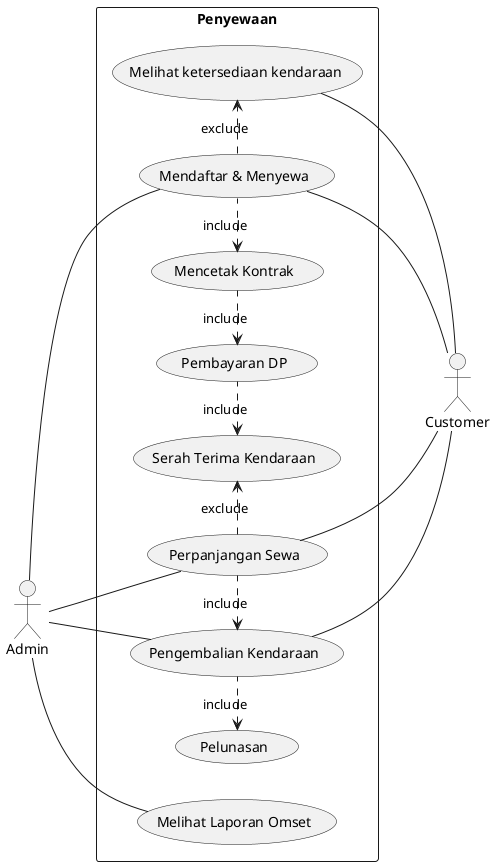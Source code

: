 @startuml contoh

left to right direction
skinparam packageStyle rectangle

actor "Admin" as acadmin
actor "Customer" as accustomer

rectangle "Penyewaan" {

    usecase "Melihat ketersediaan kendaraan" as todo1
    usecase "Mendaftar & Menyewa" as todo2
    usecase "Mencetak Kontrak" as todo3
    usecase "Pembayaran DP" as todo4
    usecase "Serah Terima Kendaraan" as todo5
    usecase "Perpanjangan Sewa" as todo6
    usecase "Pengembalian Kendaraan" as todo7
    usecase "Pelunasan" as todo8
    usecase "Melihat Laporan Omset" as todo9

    todo1 -- accustomer
    acadmin -- todo2
    todo2 -- accustomer
    acadmin -- todo6
    todo6 -- accustomer
    acadmin -- todo7
    todo7 -- accustomer
    acadmin -- todo9

    todo2 .> todo1 : exclude
    todo3 <. todo2 : include
    todo4 <. todo3 : include
    todo5 <. todo4 : include
    todo6 .> todo5 : exclude
    ' todo7 <. todo5 : include
    todo7 <. todo6 : include
    todo8 <. todo7 : include

}

@enduml